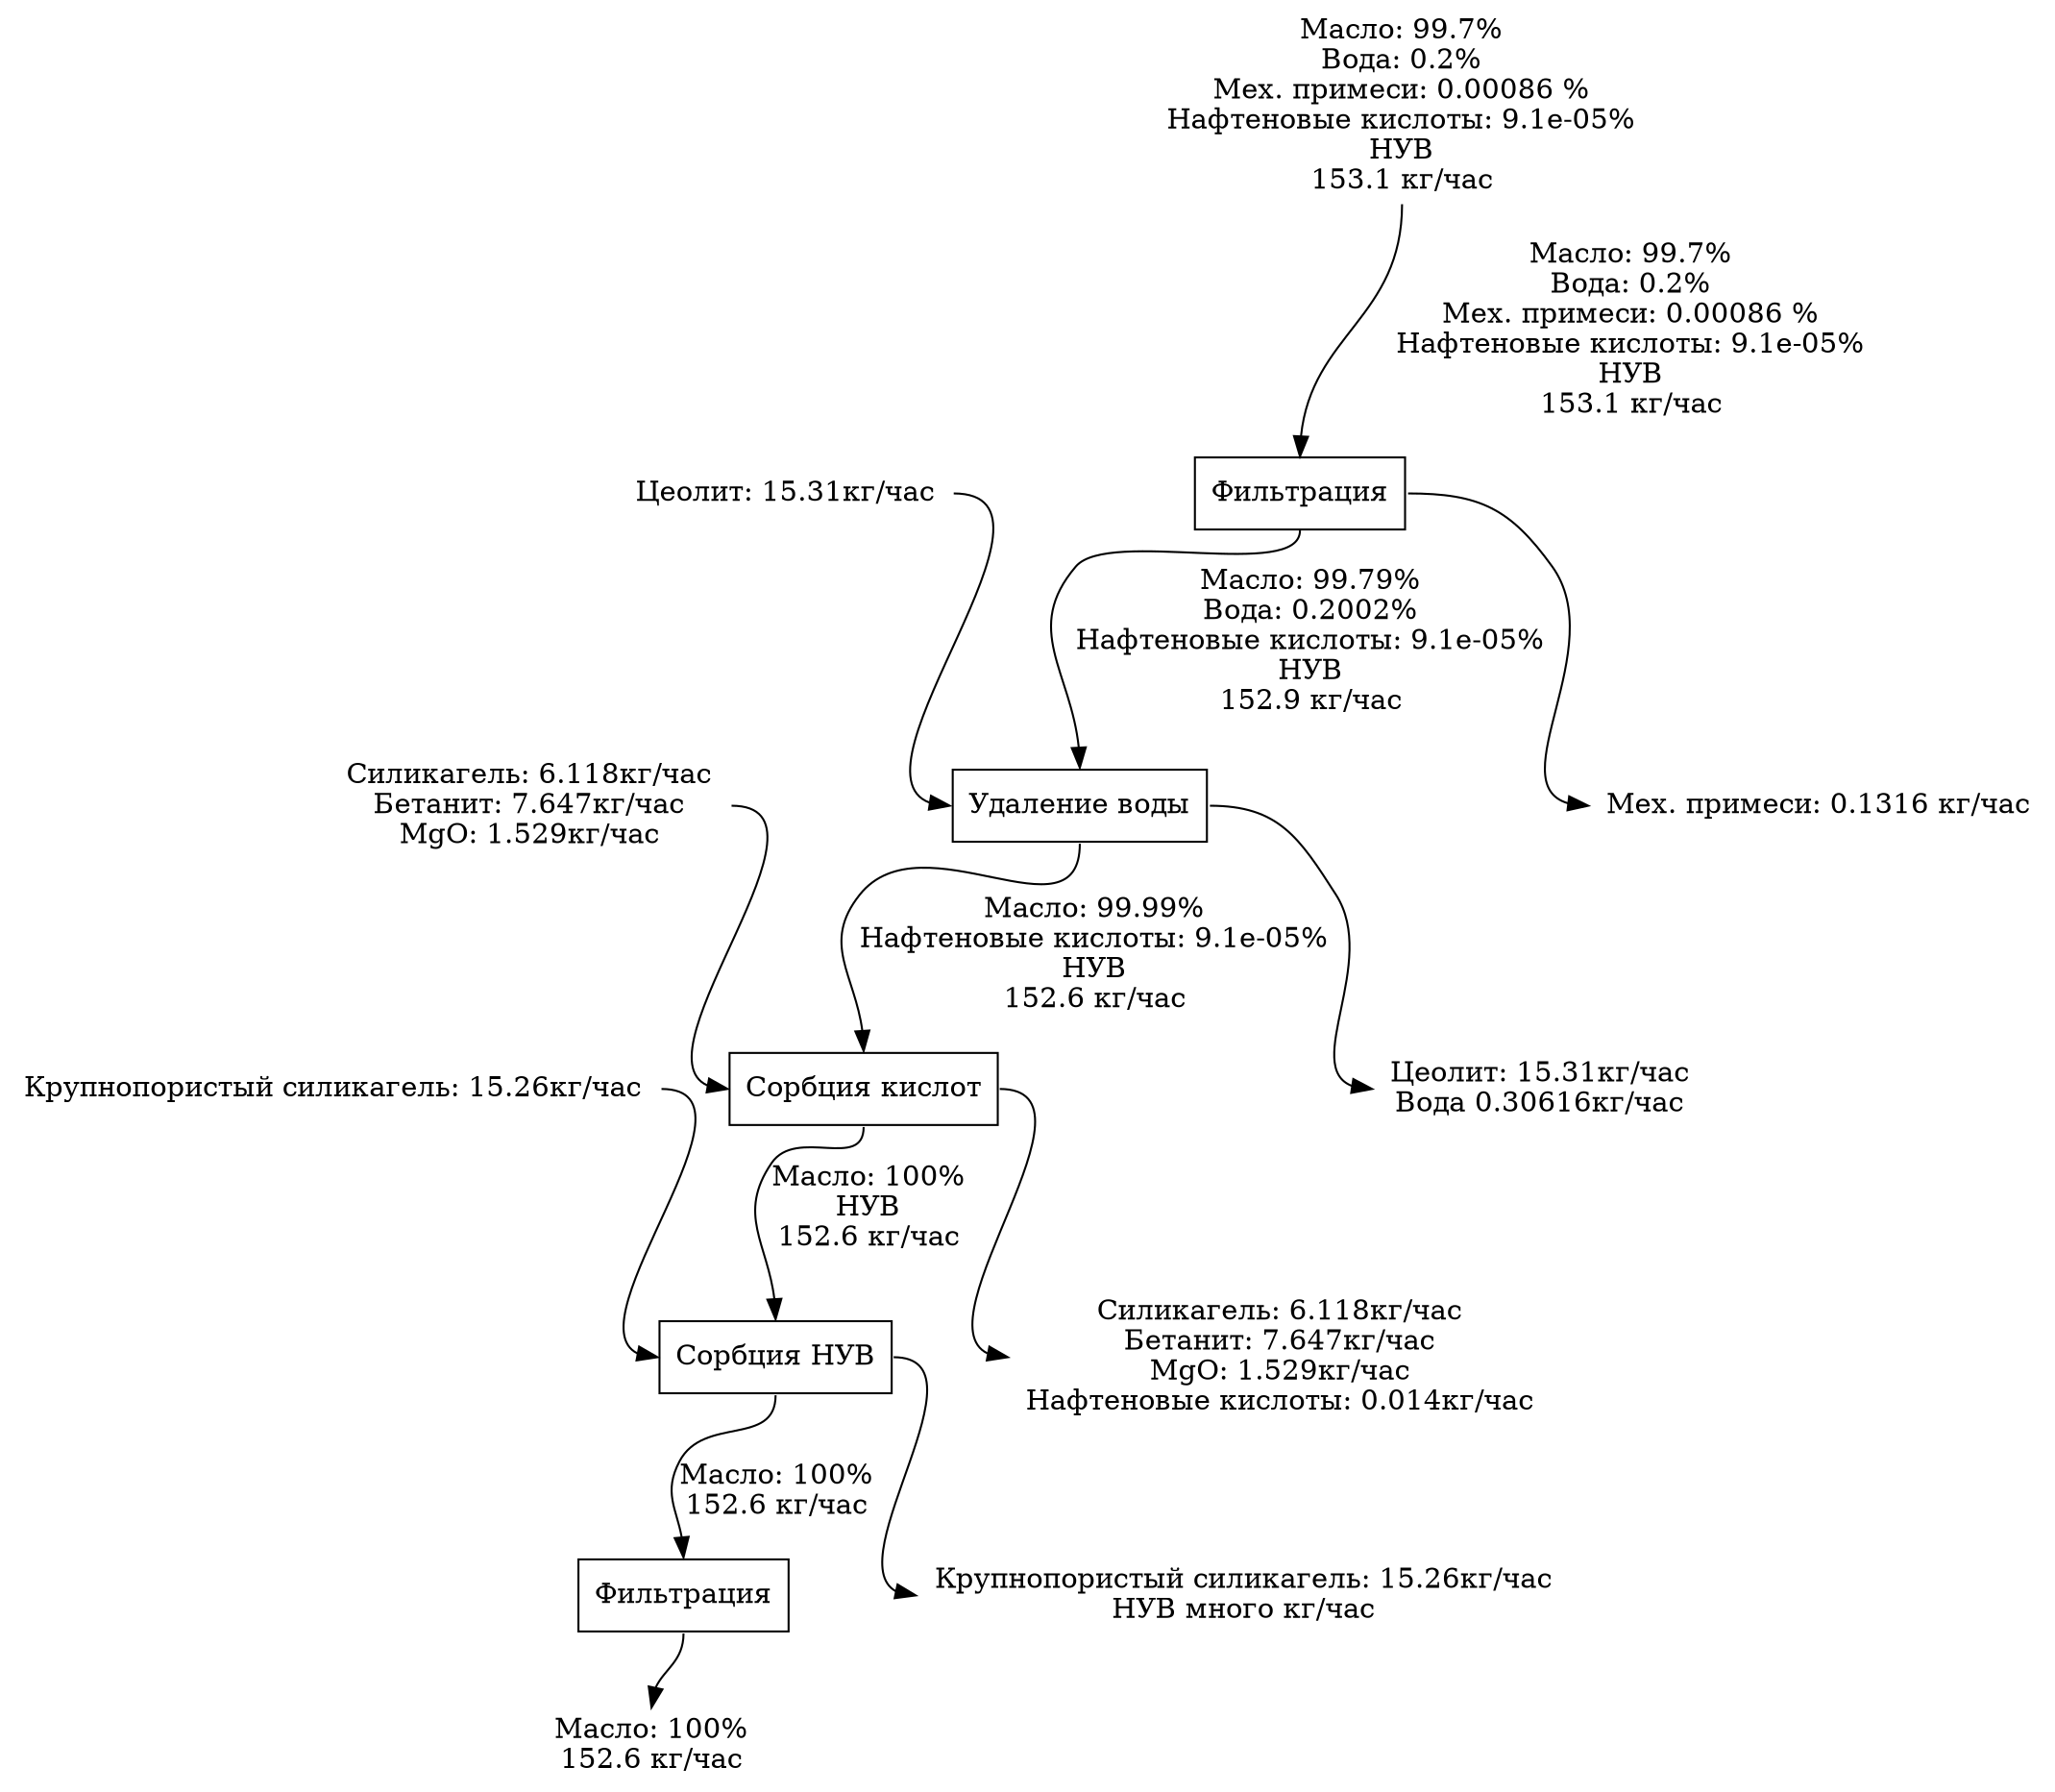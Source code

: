 digraph {
	fontsize=20 nodesep=0.4 ranksep=0.5
	node [shape=record]
	-1 [label="Масло: 99.7%
Вода: 0.2%
Мех. примеси: 0.00086 %
Нафтеновые кислоты: 9.1e-05%
НУВ
153.1 кг/час" shape=plaintext]
	0 [label="Фильтрация"]
	"0r" [label="Мех. примеси: 0.1316 кг/час" shape=plaintext]
	"0l" [label="" shape=plaintext]
	"0l":e -> 0:w [label="" style=invis]
	0:e -> "0r":w [label="" style=""]
	-1:s -> 0:n [label="Масло: 99.7%
Вода: 0.2%
Мех. примеси: 0.00086 %
Нафтеновые кислоты: 9.1e-05%
НУВ
153.1 кг/час"]
	1 [label="Удаление воды"]
	"1r" [label="Цеолит: 15.31кг/час
Вода 0.30616кг/час" shape=plaintext]
	"1l" [label="Цеолит: 15.31кг/час" shape=plaintext]
	"1l":e -> 1:w [label="" style=""]
	1:e -> "1r":w [label="" style=""]
	0:s -> 1:n [label="Масло: 99.79%
Вода: 0.2002%
Нафтеновые кислоты: 9.1e-05%
НУВ
152.9 кг/час"]
	2 [label="Сорбция кислот"]
	"2r" [label="Силикагель: 6.118кг/час
Бетанит: 7.647кг/час
MgO: 1.529кг/час
Нафтеновые кислоты: 0.014кг/час" shape=plaintext]
	"2l" [label="Силикагель: 6.118кг/час
Бетанит: 7.647кг/час
MgO: 1.529кг/час" shape=plaintext]
	"2l":e -> 2:w [label="" style=""]
	2:e -> "2r":w [label="" style=""]
	1:s -> 2:n [label="Масло: 99.99%
Нафтеновые кислоты: 9.1e-05%
НУВ
152.6 кг/час"]
	3 [label="Сорбция НУВ"]
	"3r" [label="Крупнопористый силикагель: 15.26кг/час
НУВ много кг/час" shape=plaintext]
	"3l" [label="Крупнопористый силикагель: 15.26кг/час" shape=plaintext]
	"3l":e -> 3:w [label="" style=""]
	3:e -> "3r":w [label="" style=""]
	2:s -> 3:n [label="Масло: 100%
НУВ
152.6 кг/час"]
	4 [label="Фильтрация"]
	"4r" [label="" shape=plaintext]
	"4l" [label="" shape=plaintext]
	"4l":e -> 4:w [label="" style=invis]
	4:e -> "4r":w [label="" style=invis]
	3:s -> 4:n [label="Масло: 100%
152.6 кг/час"]
	5 [label="Масло: 100%
152.6 кг/час" shape=plaintext]
	4:s -> 5:n [label=""]
}
